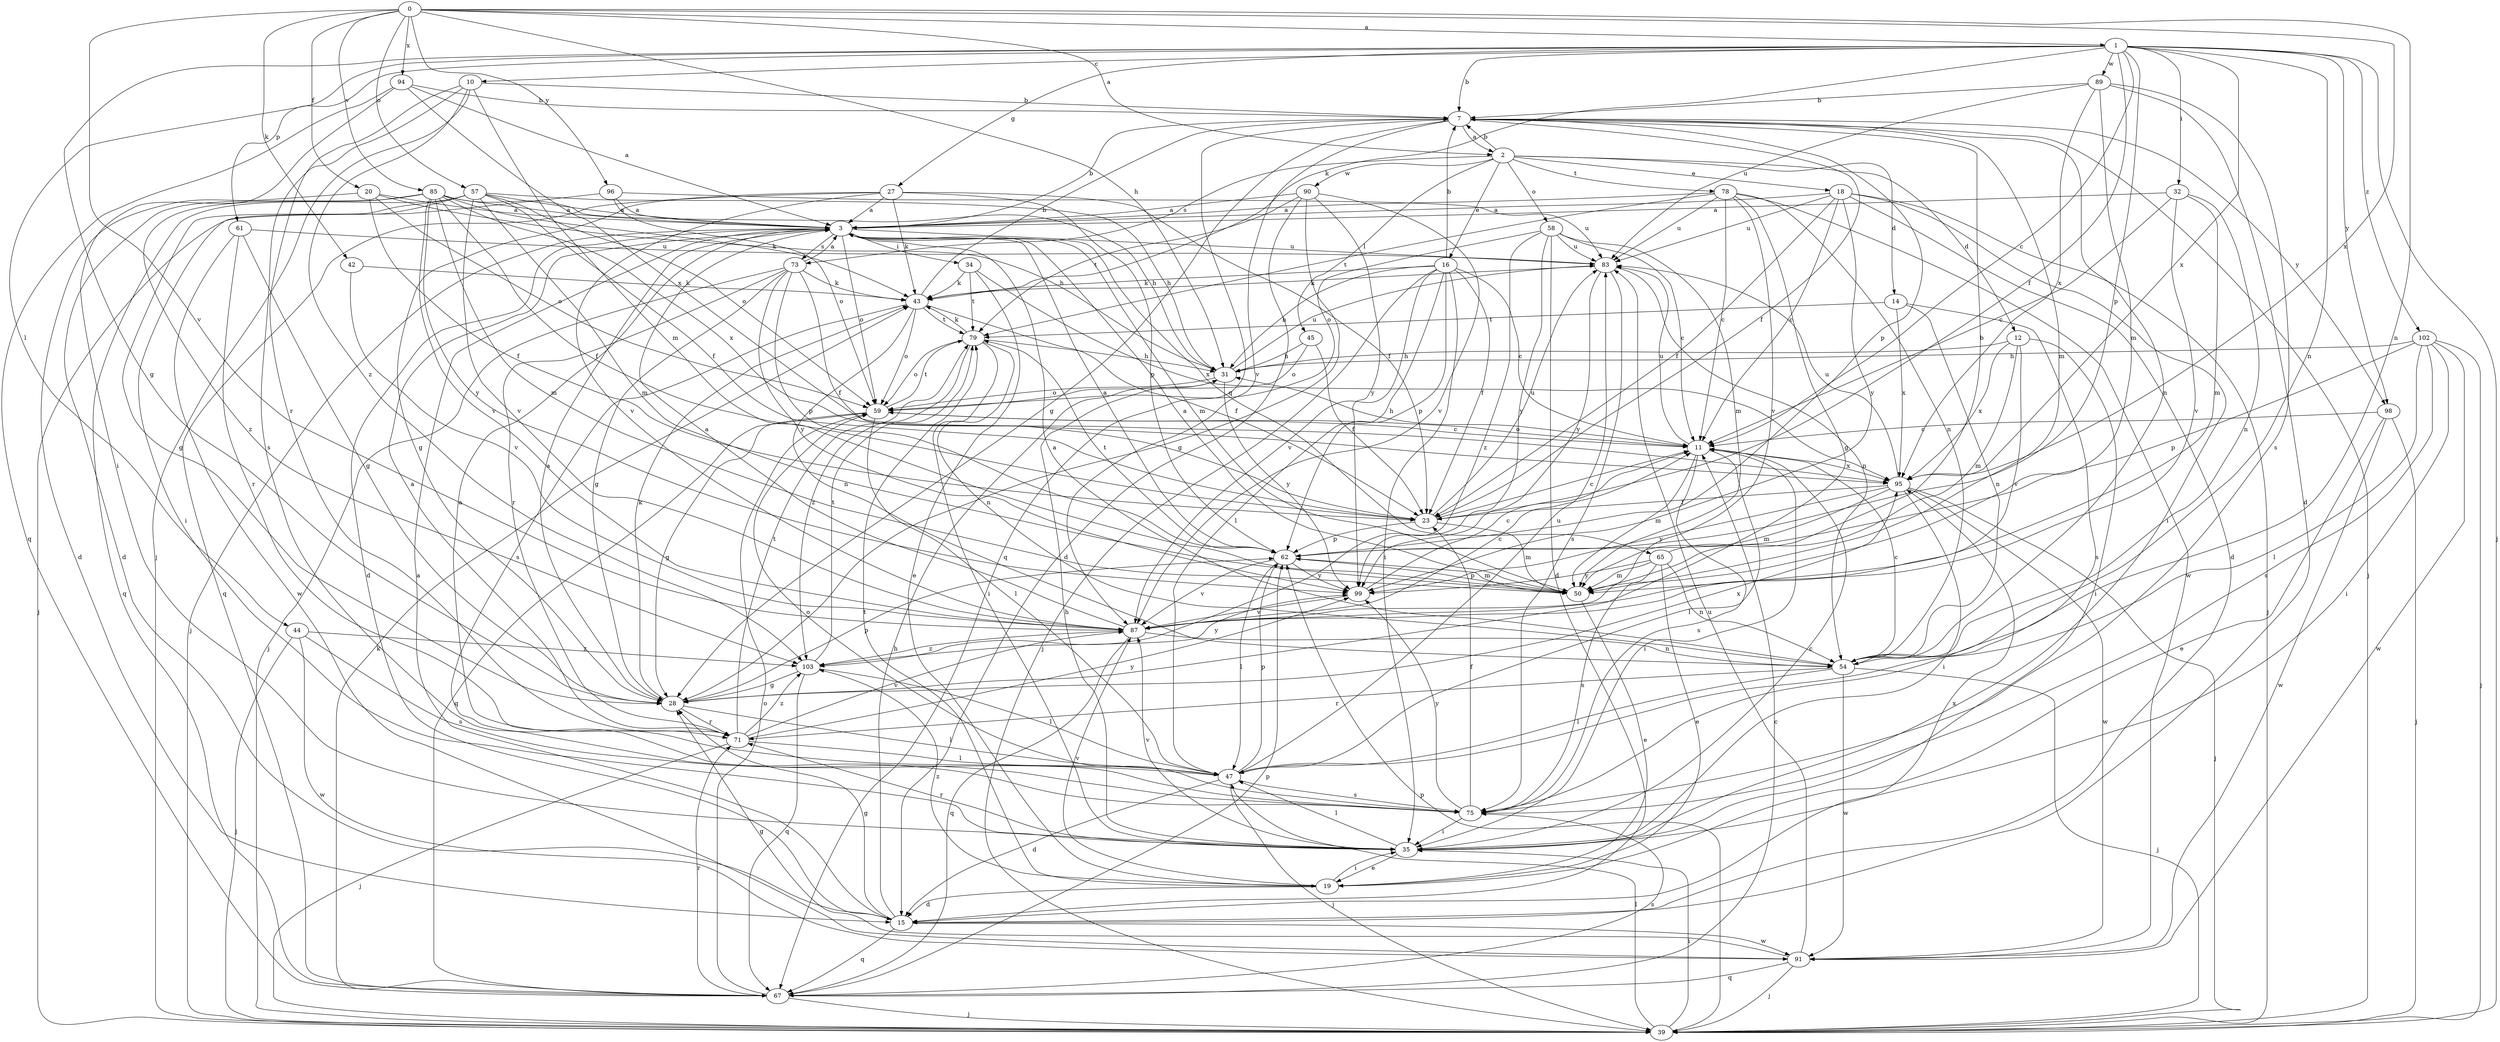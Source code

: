 strict digraph  {
0;
1;
2;
3;
7;
10;
11;
12;
14;
15;
16;
18;
19;
20;
23;
27;
28;
31;
32;
34;
35;
39;
42;
43;
44;
45;
47;
50;
54;
57;
58;
59;
61;
62;
65;
67;
71;
73;
75;
78;
79;
83;
85;
87;
89;
90;
91;
94;
95;
96;
98;
99;
102;
103;
0 -> 1  [label=a];
0 -> 2  [label=a];
0 -> 20  [label=f];
0 -> 31  [label=h];
0 -> 42  [label=k];
0 -> 54  [label=n];
0 -> 57  [label=o];
0 -> 85  [label=v];
0 -> 87  [label=v];
0 -> 94  [label=x];
0 -> 95  [label=x];
0 -> 96  [label=y];
1 -> 7  [label=b];
1 -> 10  [label=c];
1 -> 11  [label=c];
1 -> 23  [label=f];
1 -> 27  [label=g];
1 -> 28  [label=g];
1 -> 32  [label=i];
1 -> 39  [label=j];
1 -> 43  [label=k];
1 -> 44  [label=l];
1 -> 54  [label=n];
1 -> 61  [label=p];
1 -> 62  [label=p];
1 -> 89  [label=w];
1 -> 95  [label=x];
1 -> 98  [label=y];
1 -> 102  [label=z];
2 -> 7  [label=b];
2 -> 12  [label=d];
2 -> 14  [label=d];
2 -> 16  [label=e];
2 -> 18  [label=e];
2 -> 45  [label=l];
2 -> 58  [label=o];
2 -> 73  [label=s];
2 -> 78  [label=t];
2 -> 90  [label=w];
3 -> 7  [label=b];
3 -> 15  [label=d];
3 -> 34  [label=i];
3 -> 39  [label=j];
3 -> 50  [label=m];
3 -> 59  [label=o];
3 -> 65  [label=q];
3 -> 73  [label=s];
3 -> 83  [label=u];
7 -> 2  [label=a];
7 -> 23  [label=f];
7 -> 28  [label=g];
7 -> 39  [label=j];
7 -> 50  [label=m];
7 -> 54  [label=n];
7 -> 62  [label=p];
7 -> 67  [label=q];
7 -> 87  [label=v];
7 -> 98  [label=y];
10 -> 7  [label=b];
10 -> 39  [label=j];
10 -> 50  [label=m];
10 -> 71  [label=r];
10 -> 75  [label=s];
10 -> 103  [label=z];
11 -> 31  [label=h];
11 -> 35  [label=i];
11 -> 47  [label=l];
11 -> 50  [label=m];
11 -> 59  [label=o];
11 -> 75  [label=s];
11 -> 83  [label=u];
11 -> 95  [label=x];
12 -> 31  [label=h];
12 -> 35  [label=i];
12 -> 50  [label=m];
12 -> 87  [label=v];
12 -> 95  [label=x];
14 -> 54  [label=n];
14 -> 75  [label=s];
14 -> 79  [label=t];
14 -> 95  [label=x];
15 -> 3  [label=a];
15 -> 28  [label=g];
15 -> 31  [label=h];
15 -> 67  [label=q];
15 -> 91  [label=w];
15 -> 95  [label=x];
16 -> 7  [label=b];
16 -> 11  [label=c];
16 -> 23  [label=f];
16 -> 31  [label=h];
16 -> 35  [label=i];
16 -> 39  [label=j];
16 -> 43  [label=k];
16 -> 47  [label=l];
16 -> 62  [label=p];
16 -> 87  [label=v];
18 -> 3  [label=a];
18 -> 11  [label=c];
18 -> 15  [label=d];
18 -> 23  [label=f];
18 -> 35  [label=i];
18 -> 39  [label=j];
18 -> 83  [label=u];
18 -> 99  [label=y];
19 -> 15  [label=d];
19 -> 35  [label=i];
19 -> 79  [label=t];
19 -> 87  [label=v];
19 -> 103  [label=z];
20 -> 3  [label=a];
20 -> 15  [label=d];
20 -> 23  [label=f];
20 -> 31  [label=h];
20 -> 59  [label=o];
23 -> 11  [label=c];
23 -> 50  [label=m];
23 -> 62  [label=p];
23 -> 83  [label=u];
27 -> 3  [label=a];
27 -> 23  [label=f];
27 -> 28  [label=g];
27 -> 43  [label=k];
27 -> 62  [label=p];
27 -> 67  [label=q];
27 -> 87  [label=v];
28 -> 3  [label=a];
28 -> 43  [label=k];
28 -> 47  [label=l];
28 -> 62  [label=p];
28 -> 71  [label=r];
28 -> 95  [label=x];
31 -> 59  [label=o];
31 -> 83  [label=u];
31 -> 99  [label=y];
32 -> 3  [label=a];
32 -> 11  [label=c];
32 -> 50  [label=m];
32 -> 54  [label=n];
32 -> 87  [label=v];
34 -> 19  [label=e];
34 -> 43  [label=k];
34 -> 79  [label=t];
34 -> 95  [label=x];
35 -> 11  [label=c];
35 -> 19  [label=e];
35 -> 31  [label=h];
35 -> 47  [label=l];
35 -> 71  [label=r];
35 -> 87  [label=v];
39 -> 35  [label=i];
39 -> 47  [label=l];
39 -> 62  [label=p];
42 -> 43  [label=k];
42 -> 87  [label=v];
43 -> 7  [label=b];
43 -> 23  [label=f];
43 -> 54  [label=n];
43 -> 59  [label=o];
43 -> 75  [label=s];
43 -> 79  [label=t];
44 -> 39  [label=j];
44 -> 75  [label=s];
44 -> 91  [label=w];
44 -> 103  [label=z];
45 -> 23  [label=f];
45 -> 31  [label=h];
45 -> 59  [label=o];
47 -> 3  [label=a];
47 -> 15  [label=d];
47 -> 39  [label=j];
47 -> 62  [label=p];
47 -> 75  [label=s];
47 -> 83  [label=u];
50 -> 3  [label=a];
50 -> 19  [label=e];
50 -> 62  [label=p];
54 -> 3  [label=a];
54 -> 11  [label=c];
54 -> 39  [label=j];
54 -> 47  [label=l];
54 -> 71  [label=r];
54 -> 91  [label=w];
57 -> 3  [label=a];
57 -> 23  [label=f];
57 -> 28  [label=g];
57 -> 31  [label=h];
57 -> 35  [label=i];
57 -> 50  [label=m];
57 -> 59  [label=o];
57 -> 67  [label=q];
57 -> 87  [label=v];
58 -> 11  [label=c];
58 -> 15  [label=d];
58 -> 50  [label=m];
58 -> 59  [label=o];
58 -> 83  [label=u];
58 -> 99  [label=y];
58 -> 103  [label=z];
59 -> 11  [label=c];
59 -> 28  [label=g];
59 -> 47  [label=l];
59 -> 67  [label=q];
59 -> 79  [label=t];
61 -> 28  [label=g];
61 -> 71  [label=r];
61 -> 83  [label=u];
61 -> 91  [label=w];
62 -> 3  [label=a];
62 -> 47  [label=l];
62 -> 50  [label=m];
62 -> 79  [label=t];
62 -> 87  [label=v];
62 -> 99  [label=y];
65 -> 7  [label=b];
65 -> 19  [label=e];
65 -> 50  [label=m];
65 -> 54  [label=n];
65 -> 75  [label=s];
65 -> 99  [label=y];
67 -> 11  [label=c];
67 -> 39  [label=j];
67 -> 43  [label=k];
67 -> 59  [label=o];
67 -> 62  [label=p];
67 -> 71  [label=r];
67 -> 75  [label=s];
71 -> 3  [label=a];
71 -> 39  [label=j];
71 -> 47  [label=l];
71 -> 79  [label=t];
71 -> 87  [label=v];
71 -> 99  [label=y];
71 -> 103  [label=z];
73 -> 3  [label=a];
73 -> 23  [label=f];
73 -> 28  [label=g];
73 -> 39  [label=j];
73 -> 43  [label=k];
73 -> 62  [label=p];
73 -> 71  [label=r];
73 -> 99  [label=y];
75 -> 23  [label=f];
75 -> 35  [label=i];
75 -> 59  [label=o];
75 -> 99  [label=y];
78 -> 3  [label=a];
78 -> 11  [label=c];
78 -> 28  [label=g];
78 -> 54  [label=n];
78 -> 79  [label=t];
78 -> 83  [label=u];
78 -> 87  [label=v];
78 -> 91  [label=w];
79 -> 31  [label=h];
79 -> 35  [label=i];
79 -> 43  [label=k];
79 -> 54  [label=n];
79 -> 59  [label=o];
79 -> 103  [label=z];
83 -> 43  [label=k];
83 -> 54  [label=n];
83 -> 75  [label=s];
83 -> 99  [label=y];
85 -> 3  [label=a];
85 -> 15  [label=d];
85 -> 23  [label=f];
85 -> 31  [label=h];
85 -> 43  [label=k];
85 -> 50  [label=m];
85 -> 87  [label=v];
85 -> 95  [label=x];
85 -> 99  [label=y];
85 -> 103  [label=z];
87 -> 3  [label=a];
87 -> 11  [label=c];
87 -> 54  [label=n];
87 -> 67  [label=q];
87 -> 103  [label=z];
89 -> 7  [label=b];
89 -> 15  [label=d];
89 -> 50  [label=m];
89 -> 75  [label=s];
89 -> 83  [label=u];
89 -> 95  [label=x];
90 -> 3  [label=a];
90 -> 15  [label=d];
90 -> 28  [label=g];
90 -> 79  [label=t];
90 -> 87  [label=v];
90 -> 99  [label=y];
91 -> 28  [label=g];
91 -> 39  [label=j];
91 -> 67  [label=q];
91 -> 83  [label=u];
94 -> 3  [label=a];
94 -> 7  [label=b];
94 -> 35  [label=i];
94 -> 67  [label=q];
94 -> 95  [label=x];
95 -> 23  [label=f];
95 -> 35  [label=i];
95 -> 39  [label=j];
95 -> 50  [label=m];
95 -> 83  [label=u];
95 -> 91  [label=w];
95 -> 99  [label=y];
96 -> 3  [label=a];
96 -> 39  [label=j];
96 -> 59  [label=o];
96 -> 83  [label=u];
98 -> 11  [label=c];
98 -> 19  [label=e];
98 -> 39  [label=j];
98 -> 91  [label=w];
99 -> 11  [label=c];
99 -> 87  [label=v];
102 -> 31  [label=h];
102 -> 35  [label=i];
102 -> 39  [label=j];
102 -> 47  [label=l];
102 -> 62  [label=p];
102 -> 75  [label=s];
102 -> 91  [label=w];
103 -> 28  [label=g];
103 -> 47  [label=l];
103 -> 67  [label=q];
103 -> 79  [label=t];
103 -> 99  [label=y];
}
